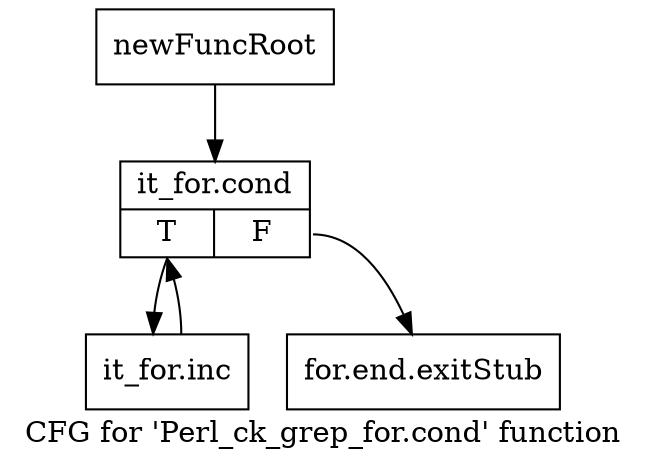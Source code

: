 digraph "CFG for 'Perl_ck_grep_for.cond' function" {
	label="CFG for 'Perl_ck_grep_for.cond' function";

	Node0x4c82e20 [shape=record,label="{newFuncRoot}"];
	Node0x4c82e20 -> Node0x4c83d60;
	Node0x4c83d10 [shape=record,label="{for.end.exitStub}"];
	Node0x4c83d60 [shape=record,label="{it_for.cond|{<s0>T|<s1>F}}"];
	Node0x4c83d60:s0 -> Node0x4c83db0;
	Node0x4c83d60:s1 -> Node0x4c83d10;
	Node0x4c83db0 [shape=record,label="{it_for.inc}"];
	Node0x4c83db0 -> Node0x4c83d60;
}
